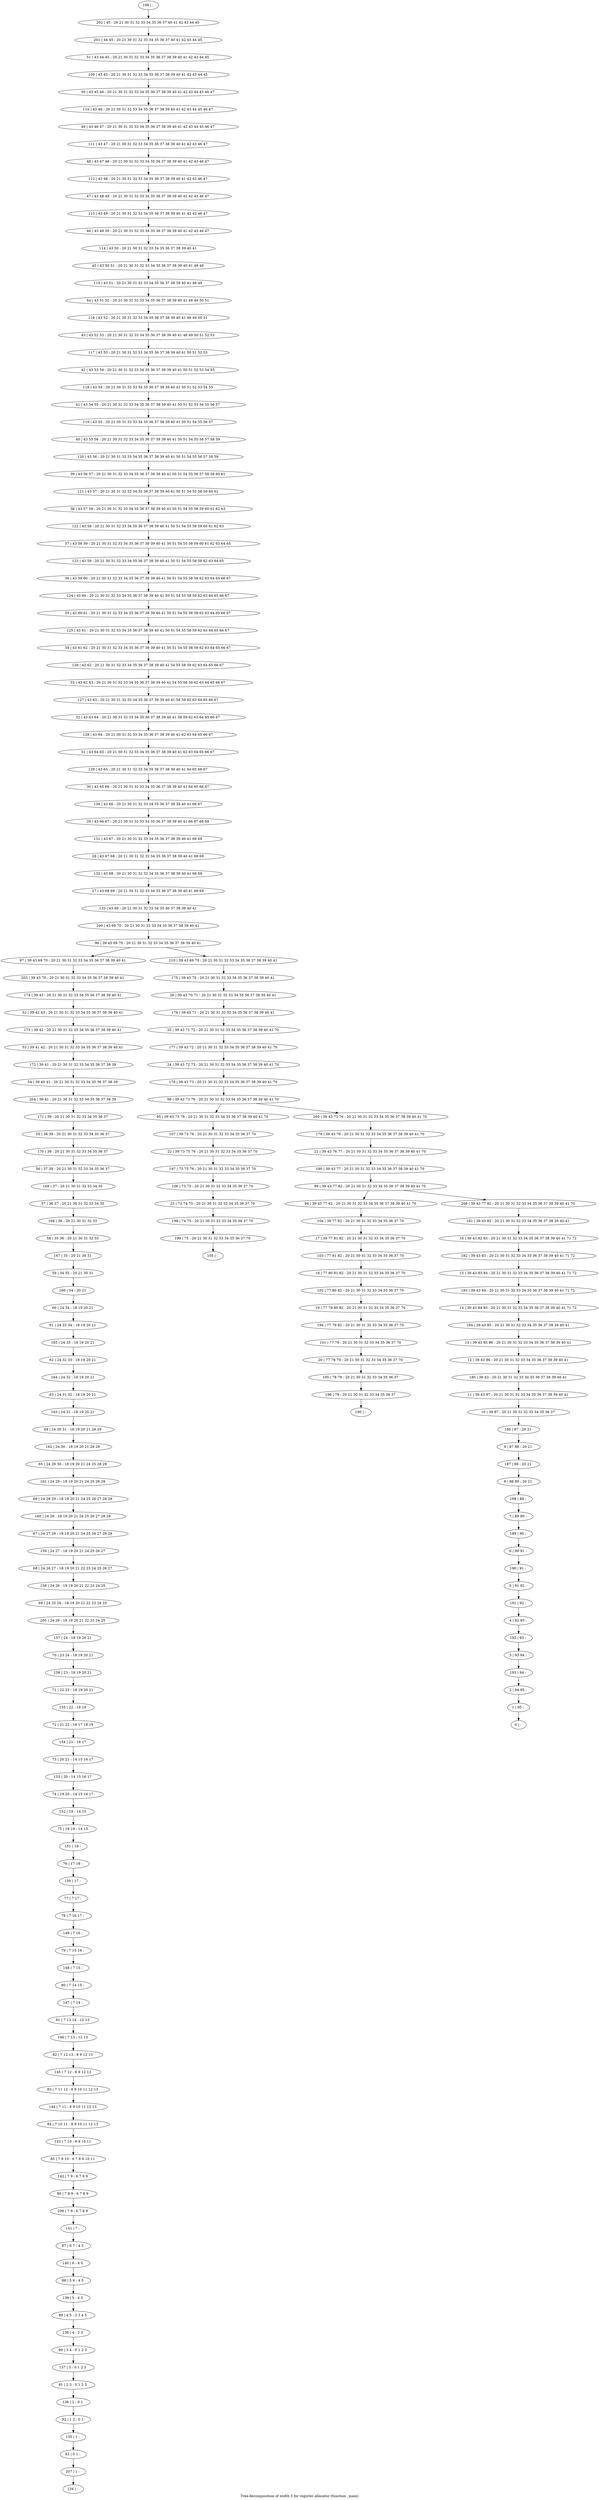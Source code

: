 digraph G {
graph [label="Tree-decomposition of width 3 for register allocator (function _main)"]
0[label="0 | : "];
1[label="1 | 95 : "];
2[label="2 | 94 95 : "];
3[label="3 | 93 94 : "];
4[label="4 | 92 93 : "];
5[label="5 | 91 92 : "];
6[label="6 | 90 91 : "];
7[label="7 | 89 90 : "];
8[label="8 | 88 89 : 20 21 "];
9[label="9 | 87 88 : 20 21 "];
10[label="10 | 39 87 : 20 21 30 31 32 33 34 35 36 37 "];
11[label="11 | 39 43 87 : 20 21 30 31 32 33 34 35 36 37 38 39 40 41 "];
12[label="12 | 39 43 86 : 20 21 30 31 32 33 34 35 36 37 38 39 40 41 "];
13[label="13 | 39 43 85 86 : 20 21 30 31 32 33 34 35 36 37 38 39 40 41 "];
14[label="14 | 39 43 84 85 : 20 21 30 31 32 33 34 35 36 37 38 39 40 41 71 72 "];
15[label="15 | 39 43 83 84 : 20 21 30 31 32 33 34 35 36 37 38 39 40 41 71 72 "];
16[label="16 | 39 43 82 83 : 20 21 30 31 32 33 34 35 36 37 38 39 40 41 71 72 "];
17[label="17 | 39 77 81 82 : 20 21 30 31 32 33 34 35 36 37 70 "];
18[label="18 | 77 80 81 82 : 20 21 30 31 32 33 34 35 36 37 70 "];
19[label="19 | 77 79 80 82 : 20 21 30 31 32 33 34 35 36 37 70 "];
20[label="20 | 77 78 79 : 20 21 30 31 32 33 34 35 36 37 70 "];
21[label="21 | 39 43 76 77 : 20 21 30 31 32 33 34 35 36 37 38 39 40 41 70 "];
22[label="22 | 39 73 75 76 : 20 21 30 31 32 33 34 35 36 37 70 "];
23[label="23 | 73 74 75 : 20 21 30 31 32 33 34 35 36 37 70 "];
24[label="24 | 39 43 72 73 : 20 21 30 31 32 33 34 35 36 37 38 39 40 41 70 "];
25[label="25 | 39 43 71 72 : 20 21 30 31 32 33 34 35 36 37 38 39 40 41 70 "];
26[label="26 | 39 43 70 71 : 20 21 30 31 32 33 34 35 36 37 38 39 40 41 "];
27[label="27 | 43 68 69 : 20 21 30 31 32 33 34 35 36 37 38 39 40 41 68 69 "];
28[label="28 | 43 67 68 : 20 21 30 31 32 33 34 35 36 37 38 39 40 41 68 69 "];
29[label="29 | 43 66 67 : 20 21 30 31 32 33 34 35 36 37 38 39 40 41 66 67 68 69 "];
30[label="30 | 43 65 66 : 20 21 30 31 32 33 34 35 36 37 38 39 40 41 64 65 66 67 "];
31[label="31 | 43 64 65 : 20 21 30 31 32 33 34 35 36 37 38 39 40 41 62 63 64 65 66 67 "];
32[label="32 | 43 63 64 : 20 21 30 31 32 33 34 35 36 37 38 39 40 41 58 59 62 63 64 65 66 67 "];
33[label="33 | 43 62 63 : 20 21 30 31 32 33 34 35 36 37 38 39 40 41 54 55 58 59 62 63 64 65 66 67 "];
34[label="34 | 43 61 62 : 20 21 30 31 32 33 34 35 36 37 38 39 40 41 50 51 54 55 58 59 62 63 64 65 66 67 "];
35[label="35 | 43 60 61 : 20 21 30 31 32 33 34 35 36 37 38 39 40 41 50 51 54 55 58 59 62 63 64 65 66 67 "];
36[label="36 | 43 59 60 : 20 21 30 31 32 33 34 35 36 37 38 39 40 41 50 51 54 55 58 59 62 63 64 65 66 67 "];
37[label="37 | 43 58 59 : 20 21 30 31 32 33 34 35 36 37 38 39 40 41 50 51 54 55 58 59 60 61 62 63 64 65 "];
38[label="38 | 43 57 58 : 20 21 30 31 32 33 34 35 36 37 38 39 40 41 50 51 54 55 58 59 60 61 62 63 "];
39[label="39 | 43 56 57 : 20 21 30 31 32 33 34 35 36 37 38 39 40 41 50 51 54 55 56 57 58 59 60 61 "];
40[label="40 | 43 55 56 : 20 21 30 31 32 33 34 35 36 37 38 39 40 41 50 51 54 55 56 57 58 59 "];
41[label="41 | 43 54 55 : 20 21 30 31 32 33 34 35 36 37 38 39 40 41 50 51 52 53 54 55 56 57 "];
42[label="42 | 43 53 54 : 20 21 30 31 32 33 34 35 36 37 38 39 40 41 50 51 52 53 54 55 "];
43[label="43 | 43 52 53 : 20 21 30 31 32 33 34 35 36 37 38 39 40 41 48 49 50 51 52 53 "];
44[label="44 | 43 51 52 : 20 21 30 31 32 33 34 35 36 37 38 39 40 41 48 49 50 51 "];
45[label="45 | 43 50 51 : 20 21 30 31 32 33 34 35 36 37 38 39 40 41 48 49 "];
46[label="46 | 43 49 50 : 20 21 30 31 32 33 34 35 36 37 38 39 40 41 42 43 46 47 "];
47[label="47 | 43 48 49 : 20 21 30 31 32 33 34 35 36 37 38 39 40 41 42 43 46 47 "];
48[label="48 | 43 47 48 : 20 21 30 31 32 33 34 35 36 37 38 39 40 41 42 43 46 47 "];
49[label="49 | 43 46 47 : 20 21 30 31 32 33 34 35 36 37 38 39 40 41 42 43 44 45 46 47 "];
50[label="50 | 43 45 46 : 20 21 30 31 32 33 34 35 36 37 38 39 40 41 42 43 44 45 46 47 "];
51[label="51 | 43 44 45 : 20 21 30 31 32 33 34 35 36 37 38 39 40 41 42 43 44 45 "];
52[label="52 | 39 42 43 : 20 21 30 31 32 33 34 35 36 37 38 39 40 41 "];
53[label="53 | 39 41 42 : 20 21 30 31 32 33 34 35 36 37 38 39 40 41 "];
54[label="54 | 39 40 41 : 20 21 30 31 32 33 34 35 36 37 38 39 "];
55[label="55 | 38 39 : 20 21 30 31 32 33 34 35 36 37 "];
56[label="56 | 37 38 : 20 21 30 31 32 33 34 35 36 37 "];
57[label="57 | 36 37 : 20 21 30 31 32 33 34 35 "];
58[label="58 | 35 36 : 20 21 30 31 32 33 "];
59[label="59 | 34 35 : 20 21 30 31 "];
60[label="60 | 24 34 : 18 19 20 21 "];
61[label="61 | 24 33 34 : 18 19 20 21 "];
62[label="62 | 24 32 33 : 18 19 20 21 "];
63[label="63 | 24 31 32 : 18 19 20 21 "];
64[label="64 | 24 30 31 : 18 19 20 21 28 29 "];
65[label="65 | 24 29 30 : 18 19 20 21 24 25 28 29 "];
66[label="66 | 24 28 29 : 18 19 20 21 24 25 26 27 28 29 "];
67[label="67 | 24 27 28 : 18 19 20 21 24 25 26 27 28 29 "];
68[label="68 | 24 26 27 : 18 19 20 21 22 23 24 25 26 27 "];
69[label="69 | 24 25 26 : 18 19 20 21 22 23 24 25 "];
70[label="70 | 23 24 : 18 19 20 21 "];
71[label="71 | 22 23 : 18 19 20 21 "];
72[label="72 | 21 22 : 16 17 18 19 "];
73[label="73 | 20 21 : 14 15 16 17 "];
74[label="74 | 19 20 : 14 15 16 17 "];
75[label="75 | 18 19 : 14 15 "];
76[label="76 | 17 18 : "];
77[label="77 | 7 17 : "];
78[label="78 | 7 16 17 : "];
79[label="79 | 7 15 16 : "];
80[label="80 | 7 14 15 : "];
81[label="81 | 7 13 14 : 12 13 "];
82[label="82 | 7 12 13 : 8 9 12 13 "];
83[label="83 | 7 11 12 : 8 9 10 11 12 13 "];
84[label="84 | 7 10 11 : 8 9 10 11 12 13 "];
85[label="85 | 7 9 10 : 6 7 8 9 10 11 "];
86[label="86 | 7 8 9 : 6 7 8 9 "];
87[label="87 | 6 7 : 4 5 "];
88[label="88 | 5 6 : 4 5 "];
89[label="89 | 4 5 : 2 3 4 5 "];
90[label="90 | 3 4 : 0 1 2 3 "];
91[label="91 | 2 3 : 0 1 2 3 "];
92[label="92 | 1 2 : 0 1 "];
93[label="93 | 0 1 : "];
94[label="94 | 39 43 77 82 : 20 21 30 31 32 33 34 35 36 37 38 39 40 41 70 "];
95[label="95 | 39 43 73 76 : 20 21 30 31 32 33 34 35 36 37 38 39 40 41 70 "];
96[label="96 | 39 43 69 70 : 20 21 30 31 32 33 34 35 36 37 38 39 40 41 "];
97[label="97 | 39 43 69 70 : 20 21 30 31 32 33 34 35 36 37 38 39 40 41 "];
98[label="98 | 39 43 73 76 : 20 21 30 31 32 33 34 35 36 37 38 39 40 41 70 "];
99[label="99 | 39 43 77 82 : 20 21 30 31 32 33 34 35 36 37 38 39 40 41 70 "];
100[label="100 | : "];
101[label="101 | 77 79 : 20 21 30 31 32 33 34 35 36 37 70 "];
102[label="102 | 77 80 82 : 20 21 30 31 32 33 34 35 36 37 70 "];
103[label="103 | 77 81 82 : 20 21 30 31 32 33 34 35 36 37 70 "];
104[label="104 | 39 77 82 : 20 21 30 31 32 33 34 35 36 37 70 "];
105[label="105 | : "];
106[label="106 | 73 75 : 20 21 30 31 32 33 34 35 36 37 70 "];
107[label="107 | 39 73 76 : 20 21 30 31 32 33 34 35 36 37 70 "];
108[label="108 | : "];
109[label="109 | 43 45 : 20 21 30 31 32 33 34 35 36 37 38 39 40 41 42 43 44 45 "];
110[label="110 | 43 46 : 20 21 30 31 32 33 34 35 36 37 38 39 40 41 42 43 44 45 46 47 "];
111[label="111 | 43 47 : 20 21 30 31 32 33 34 35 36 37 38 39 40 41 42 43 46 47 "];
112[label="112 | 43 48 : 20 21 30 31 32 33 34 35 36 37 38 39 40 41 42 43 46 47 "];
113[label="113 | 43 49 : 20 21 30 31 32 33 34 35 36 37 38 39 40 41 42 43 46 47 "];
114[label="114 | 43 50 : 20 21 30 31 32 33 34 35 36 37 38 39 40 41 "];
115[label="115 | 43 51 : 20 21 30 31 32 33 34 35 36 37 38 39 40 41 48 49 "];
116[label="116 | 43 52 : 20 21 30 31 32 33 34 35 36 37 38 39 40 41 48 49 50 51 "];
117[label="117 | 43 53 : 20 21 30 31 32 33 34 35 36 37 38 39 40 41 50 51 52 53 "];
118[label="118 | 43 54 : 20 21 30 31 32 33 34 35 36 37 38 39 40 41 50 51 52 53 54 55 "];
119[label="119 | 43 55 : 20 21 30 31 32 33 34 35 36 37 38 39 40 41 50 51 54 55 56 57 "];
120[label="120 | 43 56 : 20 21 30 31 32 33 34 35 36 37 38 39 40 41 50 51 54 55 56 57 58 59 "];
121[label="121 | 43 57 : 20 21 30 31 32 33 34 35 36 37 38 39 40 41 50 51 54 55 58 59 60 61 "];
122[label="122 | 43 58 : 20 21 30 31 32 33 34 35 36 37 38 39 40 41 50 51 54 55 58 59 60 61 62 63 "];
123[label="123 | 43 59 : 20 21 30 31 32 33 34 35 36 37 38 39 40 41 50 51 54 55 58 59 62 63 64 65 "];
124[label="124 | 43 60 : 20 21 30 31 32 33 34 35 36 37 38 39 40 41 50 51 54 55 58 59 62 63 64 65 66 67 "];
125[label="125 | 43 61 : 20 21 30 31 32 33 34 35 36 37 38 39 40 41 50 51 54 55 58 59 62 63 64 65 66 67 "];
126[label="126 | 43 62 : 20 21 30 31 32 33 34 35 36 37 38 39 40 41 54 55 58 59 62 63 64 65 66 67 "];
127[label="127 | 43 63 : 20 21 30 31 32 33 34 35 36 37 38 39 40 41 58 59 62 63 64 65 66 67 "];
128[label="128 | 43 64 : 20 21 30 31 32 33 34 35 36 37 38 39 40 41 62 63 64 65 66 67 "];
129[label="129 | 43 65 : 20 21 30 31 32 33 34 35 36 37 38 39 40 41 64 65 66 67 "];
130[label="130 | 43 66 : 20 21 30 31 32 33 34 35 36 37 38 39 40 41 66 67 "];
131[label="131 | 43 67 : 20 21 30 31 32 33 34 35 36 37 38 39 40 41 68 69 "];
132[label="132 | 43 68 : 20 21 30 31 32 33 34 35 36 37 38 39 40 41 68 69 "];
133[label="133 | 43 69 : 20 21 30 31 32 33 34 35 36 37 38 39 40 41 "];
134[label="134 | : "];
135[label="135 | 1 : "];
136[label="136 | 2 : 0 1 "];
137[label="137 | 3 : 0 1 2 3 "];
138[label="138 | 4 : 2 3 "];
139[label="139 | 5 : 4 5 "];
140[label="140 | 6 : 4 5 "];
141[label="141 | 7 : "];
142[label="142 | 7 9 : 6 7 8 9 "];
143[label="143 | 7 10 : 8 9 10 11 "];
144[label="144 | 7 11 : 8 9 10 11 12 13 "];
145[label="145 | 7 12 : 8 9 12 13 "];
146[label="146 | 7 13 : 12 13 "];
147[label="147 | 7 14 : "];
148[label="148 | 7 15 : "];
149[label="149 | 7 16 : "];
150[label="150 | 17 : "];
151[label="151 | 18 : "];
152[label="152 | 19 : 14 15 "];
153[label="153 | 20 : 14 15 16 17 "];
154[label="154 | 21 : 16 17 "];
155[label="155 | 22 : 18 19 "];
156[label="156 | 23 : 18 19 20 21 "];
157[label="157 | 24 : 18 19 20 21 "];
158[label="158 | 24 26 : 18 19 20 21 22 23 24 25 "];
159[label="159 | 24 27 : 18 19 20 21 24 25 26 27 "];
160[label="160 | 24 28 : 18 19 20 21 24 25 26 27 28 29 "];
161[label="161 | 24 29 : 18 19 20 21 24 25 28 29 "];
162[label="162 | 24 30 : 18 19 20 21 28 29 "];
163[label="163 | 24 31 : 18 19 20 21 "];
164[label="164 | 24 32 : 18 19 20 21 "];
165[label="165 | 24 33 : 18 19 20 21 "];
166[label="166 | 34 : 20 21 "];
167[label="167 | 35 : 20 21 30 31 "];
168[label="168 | 36 : 20 21 30 31 32 33 "];
169[label="169 | 37 : 20 21 30 31 32 33 34 35 "];
170[label="170 | 38 : 20 21 30 31 32 33 34 35 36 37 "];
171[label="171 | 39 : 20 21 30 31 32 33 34 35 36 37 "];
172[label="172 | 39 41 : 20 21 30 31 32 33 34 35 36 37 38 39 "];
173[label="173 | 39 42 : 20 21 30 31 32 33 34 35 36 37 38 39 40 41 "];
174[label="174 | 39 43 : 20 21 30 31 32 33 34 35 36 37 38 39 40 41 "];
175[label="175 | 39 43 70 : 20 21 30 31 32 33 34 35 36 37 38 39 40 41 "];
176[label="176 | 39 43 71 : 20 21 30 31 32 33 34 35 36 37 38 39 40 41 "];
177[label="177 | 39 43 72 : 20 21 30 31 32 33 34 35 36 37 38 39 40 41 70 "];
178[label="178 | 39 43 73 : 20 21 30 31 32 33 34 35 36 37 38 39 40 41 70 "];
179[label="179 | 39 43 76 : 20 21 30 31 32 33 34 35 36 37 38 39 40 41 70 "];
180[label="180 | 39 43 77 : 20 21 30 31 32 33 34 35 36 37 38 39 40 41 70 "];
181[label="181 | 39 43 82 : 20 21 30 31 32 33 34 35 36 37 38 39 40 41 "];
182[label="182 | 39 43 83 : 20 21 30 31 32 33 34 35 36 37 38 39 40 41 71 72 "];
183[label="183 | 39 43 84 : 20 21 30 31 32 33 34 35 36 37 38 39 40 41 71 72 "];
184[label="184 | 39 43 85 : 20 21 30 31 32 33 34 35 36 37 38 39 40 41 "];
185[label="185 | 39 43 : 20 21 30 31 32 33 34 35 36 37 38 39 40 41 "];
186[label="186 | 87 : 20 21 "];
187[label="187 | 88 : 20 21 "];
188[label="188 | 89 : "];
189[label="189 | 90 : "];
190[label="190 | 91 : "];
191[label="191 | 92 : "];
192[label="192 | 93 : "];
193[label="193 | 94 : "];
194[label="194 | 77 79 82 : 20 21 30 31 32 33 34 35 36 37 70 "];
195[label="195 | 78 79 : 20 21 30 31 32 33 34 35 36 37 "];
196[label="196 | 79 : 20 21 30 31 32 33 34 35 36 37 "];
197[label="197 | 73 75 76 : 20 21 30 31 32 33 34 35 36 37 70 "];
198[label="198 | 74 75 : 20 21 30 31 32 33 34 35 36 37 70 "];
199[label="199 | 75 : 20 21 30 31 32 33 34 35 36 37 70 "];
200[label="200 | 43 69 70 : 20 21 30 31 32 33 34 35 36 37 38 39 40 41 "];
201[label="201 | 44 45 : 20 21 30 31 32 33 34 35 36 37 40 41 42 43 44 45 "];
202[label="202 | 45 : 20 21 30 31 32 33 34 35 36 37 40 41 42 43 44 45 "];
203[label="203 | 39 43 70 : 20 21 30 31 32 33 34 35 36 37 38 39 40 41 "];
204[label="204 | 39 41 : 20 21 30 31 32 33 34 35 36 37 38 39 "];
205[label="205 | 24 26 : 18 19 20 21 22 23 24 25 "];
206[label="206 | 7 9 : 6 7 8 9 "];
207[label="207 | 1 : "];
208[label="208 | 39 43 77 82 : 20 21 30 31 32 33 34 35 36 37 38 39 40 41 70 "];
209[label="209 | 39 43 73 76 : 20 21 30 31 32 33 34 35 36 37 38 39 40 41 70 "];
210[label="210 | 39 43 69 70 : 20 21 30 31 32 33 34 35 36 37 38 39 40 41 "];
60->61 ;
77->78 ;
101->20 ;
102->19 ;
18->102 ;
103->18 ;
17->103 ;
104->17 ;
94->104 ;
106->23 ;
107->22 ;
95->107 ;
135->93 ;
92->135 ;
136->92 ;
91->136 ;
137->91 ;
90->137 ;
138->90 ;
89->138 ;
139->89 ;
88->139 ;
140->88 ;
87->140 ;
141->87 ;
142->86 ;
85->142 ;
143->85 ;
84->143 ;
144->84 ;
83->144 ;
145->83 ;
82->145 ;
146->82 ;
81->146 ;
147->81 ;
80->147 ;
148->80 ;
79->148 ;
149->79 ;
78->149 ;
150->77 ;
76->150 ;
151->76 ;
75->151 ;
152->75 ;
74->152 ;
153->74 ;
73->153 ;
154->73 ;
72->154 ;
155->72 ;
71->155 ;
156->71 ;
70->156 ;
157->70 ;
158->69 ;
68->158 ;
159->68 ;
67->159 ;
160->67 ;
66->160 ;
161->66 ;
65->161 ;
162->65 ;
64->162 ;
163->64 ;
63->163 ;
164->63 ;
62->164 ;
165->62 ;
61->165 ;
166->60 ;
59->166 ;
167->59 ;
58->167 ;
168->58 ;
57->168 ;
169->57 ;
56->169 ;
170->56 ;
55->170 ;
171->55 ;
172->54 ;
53->172 ;
173->53 ;
52->173 ;
174->52 ;
194->101 ;
19->194 ;
20->195 ;
196->100 ;
195->196 ;
197->106 ;
22->197 ;
23->198 ;
199->105 ;
198->199 ;
203->174 ;
97->203 ;
204->171 ;
54->204 ;
205->157 ;
69->205 ;
206->141 ;
86->206 ;
207->134 ;
93->207 ;
108->202 ;
202->201 ;
201->51 ;
51->109 ;
109->50 ;
50->110 ;
110->49 ;
49->111 ;
111->48 ;
48->112 ;
112->47 ;
47->113 ;
113->46 ;
46->114 ;
114->45 ;
45->115 ;
115->44 ;
44->116 ;
116->43 ;
43->117 ;
117->42 ;
42->118 ;
118->41 ;
41->119 ;
119->40 ;
40->120 ;
120->39 ;
39->121 ;
121->38 ;
38->122 ;
122->37 ;
37->123 ;
123->36 ;
36->124 ;
124->35 ;
35->125 ;
125->34 ;
34->126 ;
126->33 ;
33->127 ;
127->32 ;
32->128 ;
128->31 ;
31->129 ;
129->30 ;
30->130 ;
130->29 ;
29->131 ;
131->28 ;
28->132 ;
132->27 ;
27->133 ;
133->200 ;
200->96 ;
175->26 ;
26->176 ;
176->25 ;
25->177 ;
177->24 ;
24->178 ;
178->98 ;
179->21 ;
21->180 ;
180->99 ;
181->16 ;
16->182 ;
182->15 ;
15->183 ;
183->14 ;
14->184 ;
184->13 ;
13->12 ;
12->185 ;
185->11 ;
11->10 ;
10->186 ;
186->9 ;
9->187 ;
187->8 ;
8->188 ;
188->7 ;
7->189 ;
189->6 ;
6->190 ;
190->5 ;
5->191 ;
191->4 ;
4->192 ;
192->3 ;
3->193 ;
193->2 ;
2->1 ;
1->0 ;
208->181 ;
209->179 ;
210->175 ;
99->94 ;
99->208 ;
98->95 ;
98->209 ;
96->97 ;
96->210 ;
}
